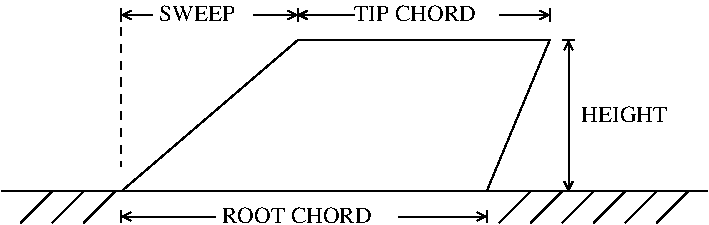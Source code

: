 #FIG 3.2  Produced by xfig version 3.2.5
Landscape
Center
Metric
A4      
100.00
Single
-2
1200 2
2 1 0 1 0 7 50 -1 -1 0.000 0 0 -1 0 0 4
	 2520 4050 3780 2970 5580 2970 5130 4050
2 1 0 1 0 7 50 -1 -1 0.000 0 0 -1 1 0 2
	0 0 1.00 60.00 60.00
	 4185 2790 3780 2790
2 1 0 1 0 7 50 -1 -1 0.000 0 0 -1 1 0 2
	0 0 1.00 60.00 60.00
	 5220 2790 5580 2790
2 1 0 1 0 7 50 -1 -1 0.000 0 0 -1 1 1 2
	0 0 1.00 60.00 60.00
	0 0 1.00 60.00 60.00
	 5715 2970 5715 4050
2 1 1 1 0 7 50 -1 -1 4.000 0 0 -1 0 0 2
	 2520 2880 2520 3870
2 1 0 1 0 7 50 -1 -1 4.000 0 0 -1 1 0 2
	0 0 1.00 60.00 60.00
	 3465 2790 3780 2790
2 1 0 1 0 7 50 -1 -1 4.000 0 0 -1 1 0 2
	0 0 1.00 60.00 60.00
	 2745 2790 2520 2790
2 1 0 1 0 7 50 -1 -1 0.000 0 0 -1 0 0 2
	 1665 4050 6705 4050
2 1 0 1 0 7 50 -1 -1 0.000 0 0 -1 1 0 2
	0 0 1.00 60.00 60.00
	 3195 4230 2520 4230
2 1 0 1 0 7 50 -1 -1 0.000 0 0 -1 1 0 2
	0 0 1.00 60.00 60.00
	 4500 4230 5130 4230
2 1 0 1 0 7 50 -1 -1 4.000 0 0 -1 0 0 2
	 3780 2745 3780 2835
2 1 0 1 0 7 50 -1 -1 4.000 0 0 -1 0 0 2
	 2025 4050 1800 4275
2 1 0 1 0 7 50 -1 -1 4.000 0 0 -1 0 0 2
	 2250 4050 2025 4275
2 1 0 1 0 7 50 -1 -1 4.000 0 0 -1 0 0 2
	 2475 4050 2250 4275
2 1 0 1 0 7 50 -1 -1 4.000 0 0 -1 0 0 2
	 2520 2745 2520 2835
2 1 0 1 0 7 50 -1 -1 4.000 0 0 -1 0 0 2
	 5580 2745 5580 2835
2 1 0 1 0 7 50 -1 -1 4.000 0 0 -1 0 0 2
	 5130 4185 5130 4275
2 1 0 1 0 7 50 -1 -1 4.000 0 0 -1 0 0 2
	 2520 4185 2520 4275
2 1 0 1 0 7 50 -1 -1 4.000 0 0 -1 0 0 2
	 5670 2970 5760 2970
2 1 0 1 0 7 50 -1 -1 4.000 0 0 -1 0 0 2
	 5670 4050 5445 4275
2 1 0 1 0 7 50 -1 -1 4.000 0 0 -1 0 0 2
	 5445 4050 5220 4275
2 1 0 1 0 7 50 -1 -1 4.000 0 0 -1 0 0 2
	 5895 4050 5670 4275
2 1 0 1 0 7 50 -1 -1 4.000 0 0 -1 0 0 2
	 6120 4050 5895 4275
2 1 0 1 0 7 50 -1 -1 4.000 0 0 -1 0 0 2
	 6345 4050 6120 4275
2 1 0 1 0 7 50 -1 -1 4.000 0 0 -1 0 0 2
	 6570 4050 6345 4275
4 0 0 50 -1 0 11 0.0000 4 135 960 4185 2835 TIP CHORD\001
4 0 0 50 -1 0 11 0.0000 4 135 630 2790 2835 SWEEP\001
4 0 0 50 -1 0 11 0.0000 4 135 1185 3240 4275 ROOT CHORD\001
4 0 0 50 -1 0 11 0.0000 4 135 690 5805 3555 HEIGHT\001
